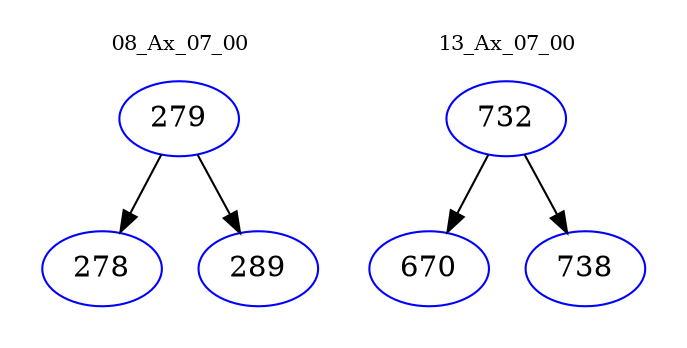 digraph{
subgraph cluster_0 {
color = white
label = "08_Ax_07_00";
fontsize=10;
T0_279 [label="279", color="blue"]
T0_279 -> T0_278 [color="black"]
T0_278 [label="278", color="blue"]
T0_279 -> T0_289 [color="black"]
T0_289 [label="289", color="blue"]
}
subgraph cluster_1 {
color = white
label = "13_Ax_07_00";
fontsize=10;
T1_732 [label="732", color="blue"]
T1_732 -> T1_670 [color="black"]
T1_670 [label="670", color="blue"]
T1_732 -> T1_738 [color="black"]
T1_738 [label="738", color="blue"]
}
}
